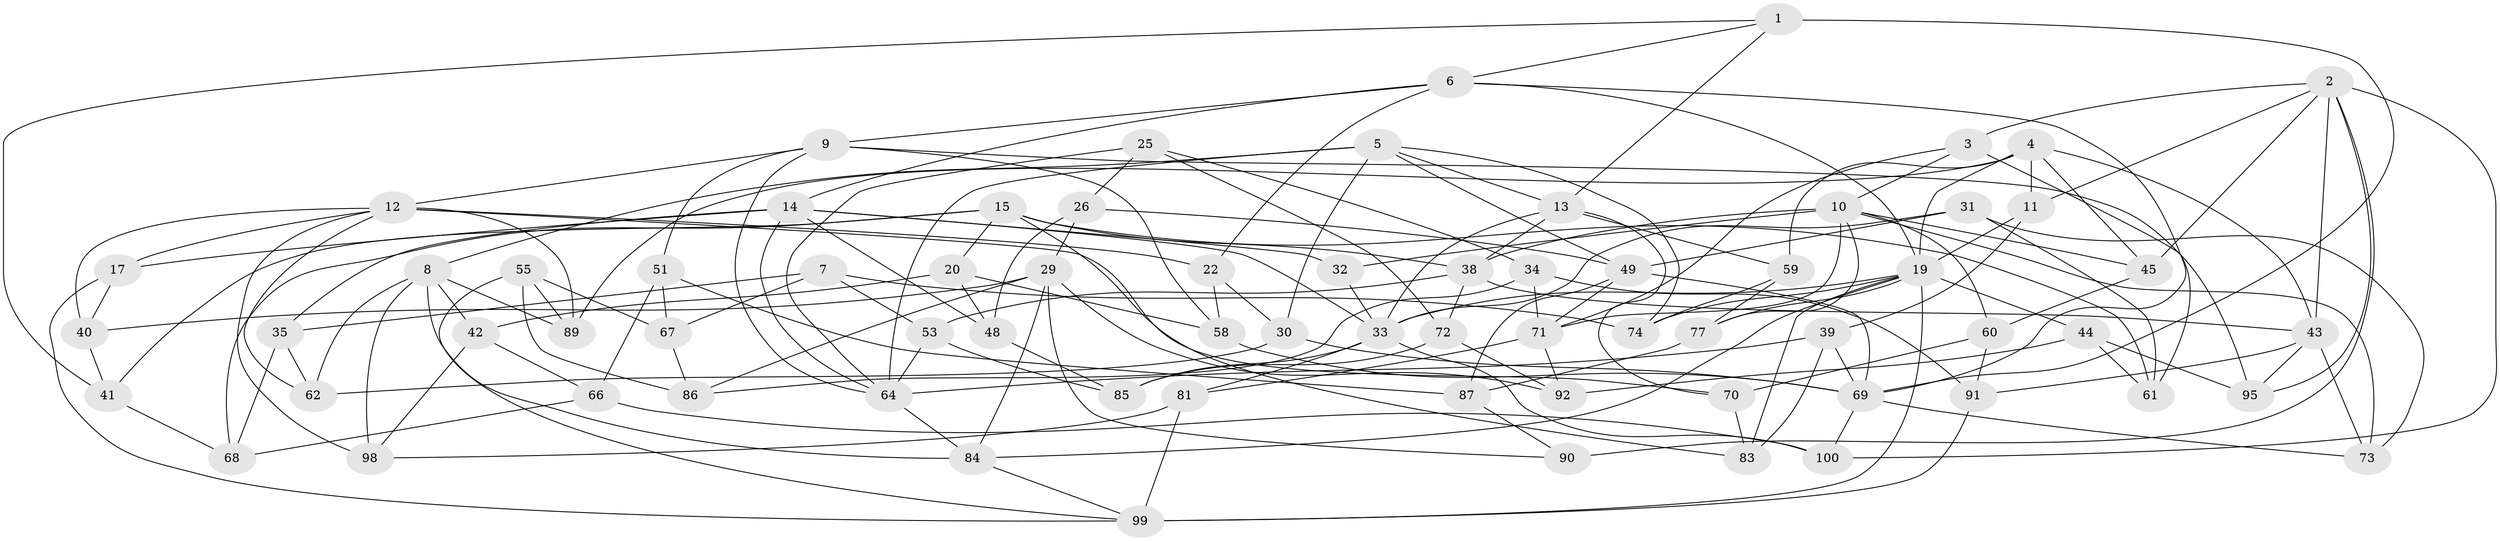 // original degree distribution, {4: 1.0}
// Generated by graph-tools (version 1.1) at 2025/20/03/04/25 18:20:35]
// undirected, 71 vertices, 170 edges
graph export_dot {
graph [start="1"]
  node [color=gray90,style=filled];
  1;
  2 [super="+79+57"];
  3;
  4 [super="+28"];
  5 [super="+56"];
  6 [super="+65"];
  7;
  8 [super="+94"];
  9 [super="+16"];
  10 [super="+36"];
  11;
  12 [super="+18+76"];
  13 [super="+50"];
  14 [super="+82+21"];
  15 [super="+23"];
  17;
  19 [super="+63+24"];
  20;
  22;
  25;
  26;
  29 [super="+37"];
  30;
  31;
  32;
  33 [super="+47+75"];
  34;
  35;
  38 [super="+96"];
  39;
  40;
  41;
  42;
  43 [super="+52"];
  44;
  45;
  48;
  49 [super="+54"];
  51;
  53;
  55;
  58;
  59;
  60;
  61;
  62;
  64 [super="+88"];
  66;
  67;
  68;
  69 [super="+78"];
  70;
  71 [super="+80"];
  72;
  73;
  74;
  77;
  81;
  83;
  84 [super="+93"];
  85;
  86;
  87;
  89;
  90;
  91;
  92;
  95;
  98;
  99 [super="+101"];
  100;
  1 -- 41;
  1 -- 69;
  1 -- 13;
  1 -- 6;
  2 -- 11;
  2 -- 45;
  2 -- 100;
  2 -- 90 [weight=2];
  2 -- 3;
  2 -- 95;
  2 -- 43;
  3 -- 71;
  3 -- 61;
  3 -- 10;
  4 -- 19;
  4 -- 11;
  4 -- 43;
  4 -- 89;
  4 -- 59;
  4 -- 45;
  5 -- 8;
  5 -- 64;
  5 -- 49;
  5 -- 74;
  5 -- 13;
  5 -- 30;
  6 -- 22;
  6 -- 69;
  6 -- 9;
  6 -- 19;
  6 -- 14;
  7 -- 35;
  7 -- 74;
  7 -- 53;
  7 -- 67;
  8 -- 42;
  8 -- 62;
  8 -- 89;
  8 -- 98;
  8 -- 84;
  9 -- 51;
  9 -- 64;
  9 -- 12;
  9 -- 58;
  9 -- 95;
  10 -- 60;
  10 -- 73;
  10 -- 38;
  10 -- 32;
  10 -- 77;
  10 -- 71;
  10 -- 45;
  11 -- 39;
  11 -- 19;
  12 -- 62;
  12 -- 40;
  12 -- 98;
  12 -- 22;
  12 -- 89;
  12 -- 17;
  12 -- 70;
  13 -- 70;
  13 -- 38;
  13 -- 59;
  13 -- 33;
  14 -- 48;
  14 -- 32 [weight=2];
  14 -- 64;
  14 -- 35;
  14 -- 33;
  14 -- 17;
  15 -- 20;
  15 -- 68;
  15 -- 38;
  15 -- 41;
  15 -- 83;
  15 -- 61;
  17 -- 40;
  17 -- 99;
  19 -- 83;
  19 -- 99;
  19 -- 84;
  19 -- 74;
  19 -- 44;
  19 -- 77;
  19 -- 33;
  20 -- 58;
  20 -- 42;
  20 -- 48;
  22 -- 30;
  22 -- 58;
  25 -- 26;
  25 -- 72;
  25 -- 34;
  25 -- 64;
  26 -- 29;
  26 -- 48;
  26 -- 49;
  29 -- 90;
  29 -- 40;
  29 -- 92;
  29 -- 86;
  29 -- 84;
  30 -- 62;
  30 -- 69;
  31 -- 61;
  31 -- 49;
  31 -- 73;
  31 -- 33;
  32 -- 33;
  33 -- 85;
  33 -- 81;
  33 -- 100;
  34 -- 71;
  34 -- 91;
  34 -- 86;
  35 -- 62;
  35 -- 68;
  38 -- 53;
  38 -- 72;
  38 -- 43;
  39 -- 83;
  39 -- 69;
  39 -- 64;
  40 -- 41;
  41 -- 68;
  42 -- 98;
  42 -- 66;
  43 -- 73;
  43 -- 91;
  43 -- 95;
  44 -- 95;
  44 -- 61;
  44 -- 92;
  45 -- 60;
  48 -- 85;
  49 -- 87;
  49 -- 69;
  49 -- 71;
  51 -- 87;
  51 -- 66;
  51 -- 67;
  53 -- 85;
  53 -- 64;
  55 -- 67;
  55 -- 99;
  55 -- 89;
  55 -- 86;
  58 -- 69;
  59 -- 74;
  59 -- 77;
  60 -- 70;
  60 -- 91;
  64 -- 84 [weight=2];
  66 -- 100;
  66 -- 68;
  67 -- 86;
  69 -- 73;
  69 -- 100;
  70 -- 83;
  71 -- 81;
  71 -- 92;
  72 -- 92;
  72 -- 85;
  77 -- 87;
  81 -- 99;
  81 -- 98;
  84 -- 99;
  87 -- 90;
  91 -- 99;
}
